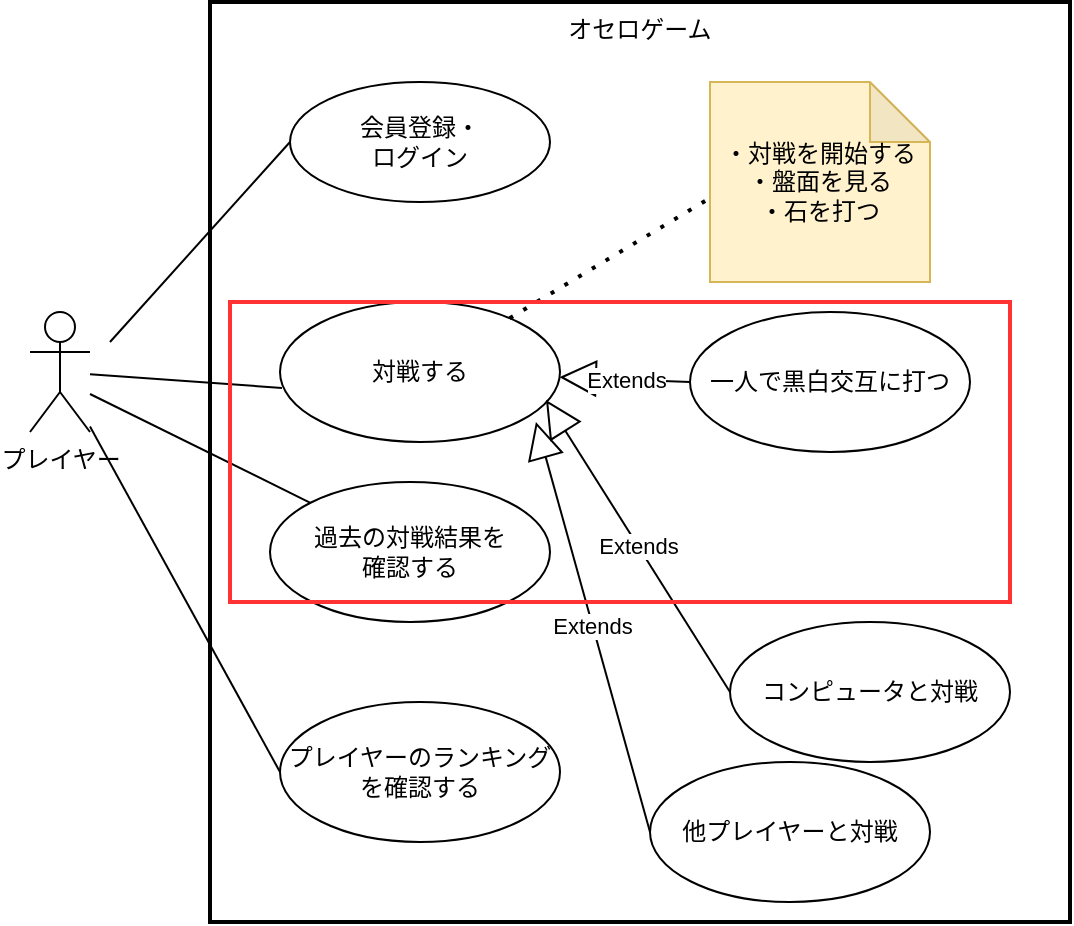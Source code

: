 <mxfile>
    <diagram id="WLu4yuJ7pZo6_iPSg7zF" name="Page-1">
        <mxGraphModel dx="1077" dy="512" grid="1" gridSize="10" guides="1" tooltips="1" connect="1" arrows="1" fold="1" page="1" pageScale="1" pageWidth="827" pageHeight="1169" math="0" shadow="0">
            <root>
                <mxCell id="0"/>
                <mxCell id="1" parent="0"/>
                <mxCell id="25" value="&lt;div style=&quot;text-align: justify;&quot;&gt;&lt;span style=&quot;background-color: initial;&quot;&gt;オセロゲーム&lt;/span&gt;&lt;/div&gt;" style="rounded=0;whiteSpace=wrap;html=1;gradientColor=none;fillColor=none;strokeWidth=2;strokeColor=#000000;align=center;horizontal=1;verticalAlign=top;" parent="1" vertex="1">
                    <mxGeometry x="260" y="40" width="430" height="460" as="geometry"/>
                </mxCell>
                <mxCell id="3" value="プレイヤー" style="shape=umlActor;verticalLabelPosition=bottom;verticalAlign=top;html=1;" parent="1" vertex="1">
                    <mxGeometry x="170" y="195" width="30" height="60" as="geometry"/>
                </mxCell>
                <mxCell id="26" value="対戦する" style="ellipse;whiteSpace=wrap;html=1;strokeColor=#000000;" vertex="1" parent="1">
                    <mxGeometry x="295" y="190" width="140" height="70" as="geometry"/>
                </mxCell>
                <mxCell id="28" value="・対戦を開始する&lt;br&gt;・盤面を見る&lt;br&gt;・石を打つ" style="shape=note;whiteSpace=wrap;html=1;backgroundOutline=1;darkOpacity=0.05;strokeColor=#d6b656;fillColor=#fff2cc;" vertex="1" parent="1">
                    <mxGeometry x="510" y="80" width="110" height="100" as="geometry"/>
                </mxCell>
                <mxCell id="29" value="" style="endArrow=none;html=1;entryX=0.007;entryY=0.614;entryDx=0;entryDy=0;entryPerimeter=0;" edge="1" parent="1" source="3" target="26">
                    <mxGeometry width="50" height="50" relative="1" as="geometry">
                        <mxPoint x="210" y="240" as="sourcePoint"/>
                        <mxPoint x="440" y="240" as="targetPoint"/>
                    </mxGeometry>
                </mxCell>
                <mxCell id="30" value="" style="endArrow=none;dashed=1;html=1;dashPattern=1 3;strokeWidth=2;entryX=0;entryY=0.58;entryDx=0;entryDy=0;entryPerimeter=0;" edge="1" parent="1" source="26" target="28">
                    <mxGeometry width="50" height="50" relative="1" as="geometry">
                        <mxPoint x="390" y="260" as="sourcePoint"/>
                        <mxPoint x="440" y="210" as="targetPoint"/>
                    </mxGeometry>
                </mxCell>
                <mxCell id="32" value="過去の対戦結果を&lt;br&gt;確認する" style="ellipse;whiteSpace=wrap;html=1;strokeColor=#000000;" vertex="1" parent="1">
                    <mxGeometry x="290" y="280" width="140" height="70" as="geometry"/>
                </mxCell>
                <mxCell id="33" value="" style="endArrow=none;html=1;" edge="1" parent="1" target="32">
                    <mxGeometry width="50" height="50" relative="1" as="geometry">
                        <mxPoint x="200" y="236" as="sourcePoint"/>
                        <mxPoint x="310.98" y="242.98" as="targetPoint"/>
                    </mxGeometry>
                </mxCell>
                <mxCell id="34" value="一人で黒白交互に打つ" style="ellipse;whiteSpace=wrap;html=1;strokeColor=#000000;" vertex="1" parent="1">
                    <mxGeometry x="500" y="195" width="140" height="70" as="geometry"/>
                </mxCell>
                <mxCell id="35" value="コンピュータと対戦" style="ellipse;whiteSpace=wrap;html=1;strokeColor=#000000;" vertex="1" parent="1">
                    <mxGeometry x="520" y="350" width="140" height="70" as="geometry"/>
                </mxCell>
                <mxCell id="36" value="他プレイヤーと対戦" style="ellipse;whiteSpace=wrap;html=1;strokeColor=#000000;" vertex="1" parent="1">
                    <mxGeometry x="480" y="420" width="140" height="70" as="geometry"/>
                </mxCell>
                <mxCell id="37" value="Extends" style="endArrow=block;endSize=16;endFill=0;html=1;exitX=0;exitY=0.5;exitDx=0;exitDy=0;" edge="1" parent="1" source="34" target="26">
                    <mxGeometry width="160" relative="1" as="geometry">
                        <mxPoint x="330" y="240" as="sourcePoint"/>
                        <mxPoint x="490" y="240" as="targetPoint"/>
                    </mxGeometry>
                </mxCell>
                <mxCell id="38" value="Extends" style="endArrow=block;endSize=16;endFill=0;html=1;exitX=0;exitY=0.5;exitDx=0;exitDy=0;entryX=0.95;entryY=0.7;entryDx=0;entryDy=0;entryPerimeter=0;" edge="1" parent="1" source="35" target="26">
                    <mxGeometry width="160" relative="1" as="geometry">
                        <mxPoint x="510" y="240" as="sourcePoint"/>
                        <mxPoint x="449.794" y="237.684" as="targetPoint"/>
                    </mxGeometry>
                </mxCell>
                <mxCell id="39" value="Extends" style="endArrow=block;endSize=16;endFill=0;html=1;exitX=0;exitY=0.5;exitDx=0;exitDy=0;entryX=0.914;entryY=0.857;entryDx=0;entryDy=0;entryPerimeter=0;" edge="1" parent="1" source="36" target="26">
                    <mxGeometry width="160" relative="1" as="geometry">
                        <mxPoint x="510" y="335" as="sourcePoint"/>
                        <mxPoint x="430" y="249" as="targetPoint"/>
                    </mxGeometry>
                </mxCell>
                <mxCell id="40" value="会員登録・&lt;br&gt;ログイン" style="ellipse;whiteSpace=wrap;html=1;strokeColor=#000000;" vertex="1" parent="1">
                    <mxGeometry x="300" y="80" width="130" height="60" as="geometry"/>
                </mxCell>
                <mxCell id="41" value="" style="endArrow=none;html=1;entryX=0;entryY=0.5;entryDx=0;entryDy=0;" edge="1" parent="1" target="40">
                    <mxGeometry width="50" height="50" relative="1" as="geometry">
                        <mxPoint x="210" y="210" as="sourcePoint"/>
                        <mxPoint x="310.98" y="242.98" as="targetPoint"/>
                    </mxGeometry>
                </mxCell>
                <mxCell id="42" value="プレイヤーのランキング&lt;br&gt;を確認する" style="ellipse;whiteSpace=wrap;html=1;strokeColor=#000000;" vertex="1" parent="1">
                    <mxGeometry x="295" y="390" width="140" height="70" as="geometry"/>
                </mxCell>
                <mxCell id="43" value="" style="endArrow=none;html=1;entryX=0;entryY=0.5;entryDx=0;entryDy=0;" edge="1" parent="1" source="3" target="42">
                    <mxGeometry width="50" height="50" relative="1" as="geometry">
                        <mxPoint x="210" y="246" as="sourcePoint"/>
                        <mxPoint x="326.004" y="317.777" as="targetPoint"/>
                    </mxGeometry>
                </mxCell>
                <mxCell id="44" value="&lt;div style=&quot;text-align: justify;&quot;&gt;&lt;br&gt;&lt;/div&gt;" style="rounded=0;whiteSpace=wrap;html=1;gradientColor=none;fillColor=none;strokeWidth=2;strokeColor=#FF3333;align=center;horizontal=1;verticalAlign=top;" vertex="1" parent="1">
                    <mxGeometry x="270" y="190" width="390" height="150" as="geometry"/>
                </mxCell>
            </root>
        </mxGraphModel>
    </diagram>
</mxfile>